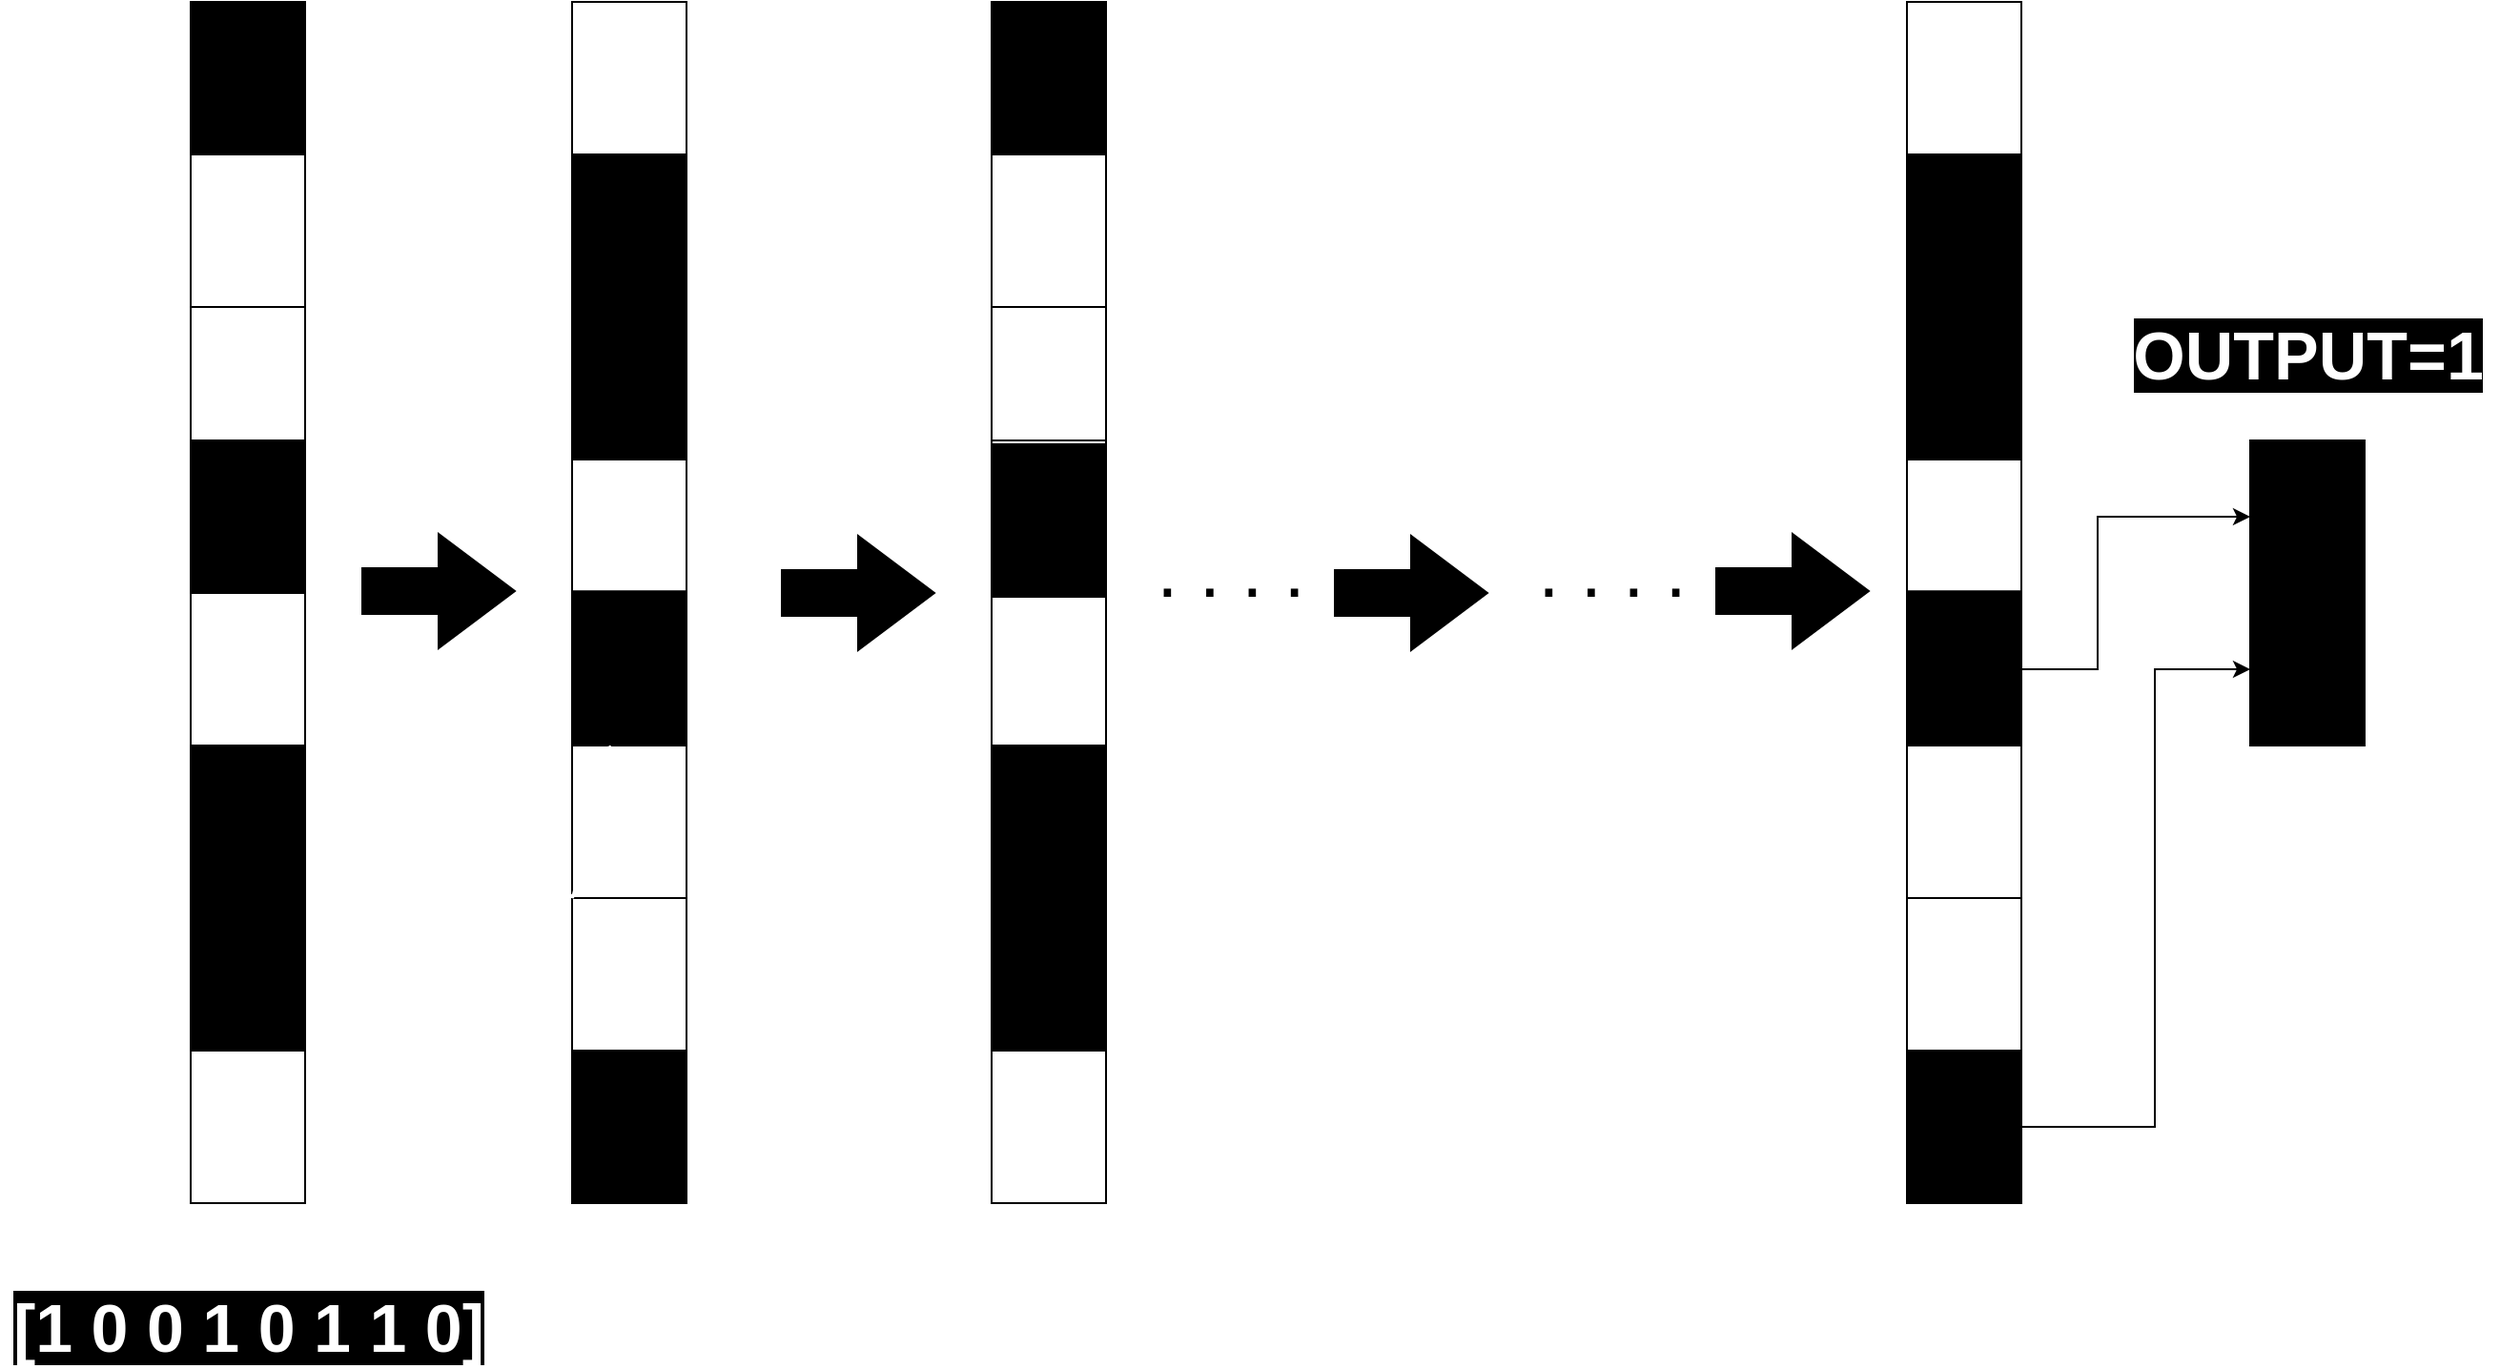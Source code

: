 <mxfile version="14.3.1" type="github">
  <diagram id="HsRst7q5kCrWygoYp_iJ" name="Page-1">
    <mxGraphModel dx="2390" dy="1154" grid="1" gridSize="10" guides="1" tooltips="1" connect="1" arrows="1" fold="1" page="1" pageScale="1" pageWidth="850" pageHeight="1100" math="0" shadow="0">
      <root>
        <mxCell id="0" />
        <mxCell id="1" parent="0" />
        <mxCell id="tVVRwUT3cbNP9ZpOm8E_-2" value="" style="rounded=0;whiteSpace=wrap;html=1;direction=south;" parent="1" vertex="1">
          <mxGeometry x="-290" y="50" width="60" height="630" as="geometry" />
        </mxCell>
        <mxCell id="tVVRwUT3cbNP9ZpOm8E_-3" style="edgeStyle=orthogonalEdgeStyle;rounded=0;orthogonalLoop=1;jettySize=auto;html=1;exitX=1;exitY=0.5;exitDx=0;exitDy=0;" parent="1" source="tVVRwUT3cbNP9ZpOm8E_-2" target="tVVRwUT3cbNP9ZpOm8E_-2" edge="1">
          <mxGeometry relative="1" as="geometry" />
        </mxCell>
        <mxCell id="tVVRwUT3cbNP9ZpOm8E_-4" value="" style="endArrow=none;html=1;" parent="1" edge="1">
          <mxGeometry width="50" height="50" relative="1" as="geometry">
            <mxPoint x="-290" y="359.17" as="sourcePoint" />
            <mxPoint x="-230" y="359.17" as="targetPoint" />
          </mxGeometry>
        </mxCell>
        <mxCell id="tVVRwUT3cbNP9ZpOm8E_-5" value="" style="endArrow=none;html=1;" parent="1" edge="1">
          <mxGeometry width="50" height="50" relative="1" as="geometry">
            <mxPoint x="-290" y="210.0" as="sourcePoint" />
            <mxPoint x="-230" y="210.0" as="targetPoint" />
          </mxGeometry>
        </mxCell>
        <mxCell id="tVVRwUT3cbNP9ZpOm8E_-6" value="" style="endArrow=none;html=1;" parent="1" edge="1">
          <mxGeometry width="50" height="50" relative="1" as="geometry">
            <mxPoint x="-290" y="520.0" as="sourcePoint" />
            <mxPoint x="-230" y="520.0" as="targetPoint" />
          </mxGeometry>
        </mxCell>
        <mxCell id="tVVRwUT3cbNP9ZpOm8E_-7" value="" style="endArrow=none;html=1;" parent="1" edge="1">
          <mxGeometry width="50" height="50" relative="1" as="geometry">
            <mxPoint x="-290" y="130.0" as="sourcePoint" />
            <mxPoint x="-230" y="130.0" as="targetPoint" />
          </mxGeometry>
        </mxCell>
        <mxCell id="tVVRwUT3cbNP9ZpOm8E_-8" value="" style="endArrow=none;html=1;" parent="1" edge="1">
          <mxGeometry width="50" height="50" relative="1" as="geometry">
            <mxPoint x="-290" y="440.0" as="sourcePoint" />
            <mxPoint x="-230" y="440.0" as="targetPoint" />
          </mxGeometry>
        </mxCell>
        <mxCell id="tVVRwUT3cbNP9ZpOm8E_-9" value="" style="endArrow=none;html=1;" parent="1" edge="1">
          <mxGeometry width="50" height="50" relative="1" as="geometry">
            <mxPoint x="-290" y="600.0" as="sourcePoint" />
            <mxPoint x="-230" y="600.0" as="targetPoint" />
          </mxGeometry>
        </mxCell>
        <mxCell id="tVVRwUT3cbNP9ZpOm8E_-10" value="" style="endArrow=none;html=1;" parent="1" edge="1">
          <mxGeometry width="50" height="50" relative="1" as="geometry">
            <mxPoint x="-290" y="280.0" as="sourcePoint" />
            <mxPoint x="-230" y="280.0" as="targetPoint" />
          </mxGeometry>
        </mxCell>
        <mxCell id="tVVRwUT3cbNP9ZpOm8E_-14" value="" style="html=1;shadow=0;dashed=0;align=center;verticalAlign=middle;shape=mxgraph.arrows2.arrow;dy=0.6;dx=40;notch=0;fillColor=#000000;" parent="1" vertex="1">
          <mxGeometry x="20" y="330" width="80" height="60" as="geometry" />
        </mxCell>
        <mxCell id="tVVRwUT3cbNP9ZpOm8E_-26" value="" style="group" parent="1" vertex="1" connectable="0">
          <mxGeometry x="610" y="50" width="60" height="630" as="geometry" />
        </mxCell>
        <mxCell id="tVVRwUT3cbNP9ZpOm8E_-17" value="" style="rounded=0;whiteSpace=wrap;html=1;direction=south;" parent="tVVRwUT3cbNP9ZpOm8E_-26" vertex="1">
          <mxGeometry width="60" height="630" as="geometry" />
        </mxCell>
        <mxCell id="tVVRwUT3cbNP9ZpOm8E_-18" style="edgeStyle=orthogonalEdgeStyle;rounded=0;orthogonalLoop=1;jettySize=auto;html=1;exitX=1;exitY=0.5;exitDx=0;exitDy=0;" parent="tVVRwUT3cbNP9ZpOm8E_-26" source="tVVRwUT3cbNP9ZpOm8E_-17" target="tVVRwUT3cbNP9ZpOm8E_-17" edge="1">
          <mxGeometry relative="1" as="geometry" />
        </mxCell>
        <mxCell id="tVVRwUT3cbNP9ZpOm8E_-19" value="" style="endArrow=none;html=1;" parent="tVVRwUT3cbNP9ZpOm8E_-26" edge="1">
          <mxGeometry width="50" height="50" relative="1" as="geometry">
            <mxPoint y="309.17" as="sourcePoint" />
            <mxPoint x="60" y="309.17" as="targetPoint" />
          </mxGeometry>
        </mxCell>
        <mxCell id="tVVRwUT3cbNP9ZpOm8E_-20" value="" style="endArrow=none;html=1;" parent="tVVRwUT3cbNP9ZpOm8E_-26" edge="1">
          <mxGeometry width="50" height="50" relative="1" as="geometry">
            <mxPoint y="160.0" as="sourcePoint" />
            <mxPoint x="60" y="160.0" as="targetPoint" />
          </mxGeometry>
        </mxCell>
        <mxCell id="tVVRwUT3cbNP9ZpOm8E_-21" value="" style="endArrow=none;html=1;" parent="tVVRwUT3cbNP9ZpOm8E_-26" edge="1">
          <mxGeometry width="50" height="50" relative="1" as="geometry">
            <mxPoint y="470.0" as="sourcePoint" />
            <mxPoint x="60" y="470.0" as="targetPoint" />
          </mxGeometry>
        </mxCell>
        <mxCell id="tVVRwUT3cbNP9ZpOm8E_-22" value="" style="endArrow=none;html=1;" parent="tVVRwUT3cbNP9ZpOm8E_-26" edge="1">
          <mxGeometry width="50" height="50" relative="1" as="geometry">
            <mxPoint y="80" as="sourcePoint" />
            <mxPoint x="60" y="80" as="targetPoint" />
          </mxGeometry>
        </mxCell>
        <mxCell id="tVVRwUT3cbNP9ZpOm8E_-23" value="" style="endArrow=none;html=1;" parent="tVVRwUT3cbNP9ZpOm8E_-26" edge="1">
          <mxGeometry width="50" height="50" relative="1" as="geometry">
            <mxPoint y="390" as="sourcePoint" />
            <mxPoint x="60" y="390" as="targetPoint" />
          </mxGeometry>
        </mxCell>
        <mxCell id="tVVRwUT3cbNP9ZpOm8E_-24" value="" style="endArrow=none;html=1;" parent="tVVRwUT3cbNP9ZpOm8E_-26" edge="1">
          <mxGeometry width="50" height="50" relative="1" as="geometry">
            <mxPoint y="550" as="sourcePoint" />
            <mxPoint x="60" y="550" as="targetPoint" />
          </mxGeometry>
        </mxCell>
        <mxCell id="tVVRwUT3cbNP9ZpOm8E_-25" value="" style="endArrow=none;html=1;" parent="tVVRwUT3cbNP9ZpOm8E_-26" edge="1">
          <mxGeometry width="50" height="50" relative="1" as="geometry">
            <mxPoint y="230.0" as="sourcePoint" />
            <mxPoint x="60" y="230.0" as="targetPoint" />
          </mxGeometry>
        </mxCell>
        <mxCell id="tVVRwUT3cbNP9ZpOm8E_-52" value="" style="rounded=0;whiteSpace=wrap;html=1;fillColor=#000000;" parent="tVVRwUT3cbNP9ZpOm8E_-26" vertex="1">
          <mxGeometry y="80" width="60" height="80" as="geometry" />
        </mxCell>
        <mxCell id="tVVRwUT3cbNP9ZpOm8E_-53" value="" style="rounded=0;whiteSpace=wrap;html=1;fillColor=#000000;" parent="tVVRwUT3cbNP9ZpOm8E_-26" vertex="1">
          <mxGeometry y="550" width="60" height="80" as="geometry" />
        </mxCell>
        <mxCell id="tVVRwUT3cbNP9ZpOm8E_-55" value="" style="rounded=0;whiteSpace=wrap;html=1;fillColor=#000000;" parent="tVVRwUT3cbNP9ZpOm8E_-26" vertex="1">
          <mxGeometry y="310" width="60" height="80" as="geometry" />
        </mxCell>
        <mxCell id="tVVRwUT3cbNP9ZpOm8E_-56" value="" style="rounded=0;whiteSpace=wrap;html=1;fillColor=#000000;" parent="tVVRwUT3cbNP9ZpOm8E_-26" vertex="1">
          <mxGeometry y="160" width="60" height="80" as="geometry" />
        </mxCell>
        <mxCell id="tVVRwUT3cbNP9ZpOm8E_-30" value="&lt;font style=&quot;font-size: 40px&quot;&gt;. . . .&lt;/font&gt;" style="text;html=1;align=center;verticalAlign=middle;resizable=0;points=[];autosize=1;" parent="1" vertex="1">
          <mxGeometry x="210" y="332" width="90" height="30" as="geometry" />
        </mxCell>
        <mxCell id="tVVRwUT3cbNP9ZpOm8E_-44" value="" style="rounded=0;whiteSpace=wrap;html=1;fillColor=#000000;" parent="1" vertex="1">
          <mxGeometry x="-290" y="50" width="60" height="80" as="geometry" />
        </mxCell>
        <mxCell id="tVVRwUT3cbNP9ZpOm8E_-45" value="" style="rounded=0;whiteSpace=wrap;html=1;fillColor=#000000;" parent="1" vertex="1">
          <mxGeometry x="-290" y="280" width="60" height="80" as="geometry" />
        </mxCell>
        <mxCell id="tVVRwUT3cbNP9ZpOm8E_-47" value="" style="rounded=0;whiteSpace=wrap;html=1;fillColor=#000000;" parent="1" vertex="1">
          <mxGeometry x="-290" y="440" width="60" height="80" as="geometry" />
        </mxCell>
        <mxCell id="tVVRwUT3cbNP9ZpOm8E_-48" value="" style="rounded=0;whiteSpace=wrap;html=1;fillColor=#000000;" parent="1" vertex="1">
          <mxGeometry x="-290" y="520" width="60" height="80" as="geometry" />
        </mxCell>
        <mxCell id="tVVRwUT3cbNP9ZpOm8E_-50" value="" style="endArrow=none;dashed=1;html=1;dashPattern=1 3;strokeWidth=2;fontColor=#FFFFFF;strokeColor=#FFFFFF;" parent="1" target="tVVRwUT3cbNP9ZpOm8E_-47" edge="1">
          <mxGeometry width="50" height="50" relative="1" as="geometry">
            <mxPoint x="-290" y="520" as="sourcePoint" />
            <mxPoint x="-240" y="470" as="targetPoint" />
          </mxGeometry>
        </mxCell>
        <mxCell id="tVVRwUT3cbNP9ZpOm8E_-51" value="" style="endArrow=none;html=1;strokeColor=#FFFFFF;fontColor=#FFFFFF;" parent="1" target="tVVRwUT3cbNP9ZpOm8E_-47" edge="1">
          <mxGeometry width="50" height="50" relative="1" as="geometry">
            <mxPoint x="-290" y="520" as="sourcePoint" />
            <mxPoint x="-240" y="470" as="targetPoint" />
          </mxGeometry>
        </mxCell>
        <mxCell id="tVVRwUT3cbNP9ZpOm8E_-75" value="&lt;font style=&quot;font-size: 35px&quot;&gt;&lt;b style=&quot;background-color: rgb(0 , 0 , 0)&quot;&gt;&lt;font style=&quot;font-size: 35px&quot;&gt;OUTPUT&lt;/font&gt;=1&lt;/b&gt;&lt;/font&gt;" style="text;html=1;align=center;verticalAlign=middle;resizable=0;points=[];autosize=1;fontColor=#FFFFFF;" parent="1" vertex="1">
          <mxGeometry x="720" y="220" width="200" height="30" as="geometry" />
        </mxCell>
        <mxCell id="tVVRwUT3cbNP9ZpOm8E_-79" value="" style="html=1;shadow=0;dashed=0;align=center;verticalAlign=middle;shape=mxgraph.arrows2.arrow;dy=0.6;dx=40;notch=0;fillColor=#000000;" parent="1" vertex="1">
          <mxGeometry x="310" y="330" width="80" height="60" as="geometry" />
        </mxCell>
        <mxCell id="tVVRwUT3cbNP9ZpOm8E_-80" value="" style="group" parent="1" vertex="1" connectable="0">
          <mxGeometry x="790" y="280" width="60" height="160" as="geometry" />
        </mxCell>
        <mxCell id="tVVRwUT3cbNP9ZpOm8E_-68" value="" style="rounded=0;whiteSpace=wrap;html=1;fillColor=#000000;" parent="tVVRwUT3cbNP9ZpOm8E_-80" vertex="1">
          <mxGeometry width="60" height="80" as="geometry" />
        </mxCell>
        <mxCell id="tVVRwUT3cbNP9ZpOm8E_-69" value="" style="rounded=0;whiteSpace=wrap;html=1;fillColor=#000000;" parent="tVVRwUT3cbNP9ZpOm8E_-80" vertex="1">
          <mxGeometry y="80" width="60" height="80" as="geometry" />
        </mxCell>
        <mxCell id="tVVRwUT3cbNP9ZpOm8E_-82" style="edgeStyle=orthogonalEdgeStyle;rounded=0;orthogonalLoop=1;jettySize=auto;html=1;entryX=0;entryY=0.5;entryDx=0;entryDy=0;strokeColor=#000000;fontColor=#FFFFFF;" parent="1" source="tVVRwUT3cbNP9ZpOm8E_-55" target="tVVRwUT3cbNP9ZpOm8E_-68" edge="1">
          <mxGeometry relative="1" as="geometry">
            <Array as="points">
              <mxPoint x="710" y="400" />
              <mxPoint x="710" y="320" />
            </Array>
          </mxGeometry>
        </mxCell>
        <mxCell id="tVVRwUT3cbNP9ZpOm8E_-83" style="edgeStyle=orthogonalEdgeStyle;rounded=0;orthogonalLoop=1;jettySize=auto;html=1;exitX=1;exitY=0.5;exitDx=0;exitDy=0;entryX=0;entryY=0.5;entryDx=0;entryDy=0;strokeColor=#000000;fontColor=#FFFFFF;" parent="1" source="tVVRwUT3cbNP9ZpOm8E_-53" target="tVVRwUT3cbNP9ZpOm8E_-69" edge="1">
          <mxGeometry relative="1" as="geometry">
            <Array as="points">
              <mxPoint x="740" y="640" />
              <mxPoint x="740" y="400" />
            </Array>
          </mxGeometry>
        </mxCell>
        <mxCell id="u7E_E4whKXJ_nsZYF88y-1" value="&lt;span style=&quot;font-size: 35px ; background-color: rgb(0 , 0 , 0)&quot;&gt;&lt;b&gt;[1 0 0 1 0 1 1 0]&lt;/b&gt;&lt;/span&gt;" style="text;html=1;align=center;verticalAlign=middle;resizable=0;points=[];autosize=1;fontColor=#FFFFFF;" parent="1" vertex="1">
          <mxGeometry x="-390" y="730" width="260" height="30" as="geometry" />
        </mxCell>
        <mxCell id="HgUHa7F8UReld2-ZQhoD-1" value="" style="rounded=0;whiteSpace=wrap;html=1;direction=south;" vertex="1" parent="1">
          <mxGeometry x="-90" y="50" width="60" height="630" as="geometry" />
        </mxCell>
        <mxCell id="HgUHa7F8UReld2-ZQhoD-2" style="edgeStyle=orthogonalEdgeStyle;rounded=0;orthogonalLoop=1;jettySize=auto;html=1;exitX=1;exitY=0.5;exitDx=0;exitDy=0;" edge="1" parent="1" source="HgUHa7F8UReld2-ZQhoD-1" target="HgUHa7F8UReld2-ZQhoD-1">
          <mxGeometry relative="1" as="geometry" />
        </mxCell>
        <mxCell id="HgUHa7F8UReld2-ZQhoD-3" value="" style="endArrow=none;html=1;" edge="1" parent="1">
          <mxGeometry width="50" height="50" relative="1" as="geometry">
            <mxPoint x="-90" y="359.17" as="sourcePoint" />
            <mxPoint x="-30" y="359.17" as="targetPoint" />
          </mxGeometry>
        </mxCell>
        <mxCell id="HgUHa7F8UReld2-ZQhoD-4" value="" style="endArrow=none;html=1;" edge="1" parent="1">
          <mxGeometry width="50" height="50" relative="1" as="geometry">
            <mxPoint x="-90" y="210" as="sourcePoint" />
            <mxPoint x="-30" y="210" as="targetPoint" />
          </mxGeometry>
        </mxCell>
        <mxCell id="HgUHa7F8UReld2-ZQhoD-5" value="" style="endArrow=none;html=1;" edge="1" parent="1">
          <mxGeometry width="50" height="50" relative="1" as="geometry">
            <mxPoint x="-90" y="520" as="sourcePoint" />
            <mxPoint x="-30" y="520" as="targetPoint" />
          </mxGeometry>
        </mxCell>
        <mxCell id="HgUHa7F8UReld2-ZQhoD-6" value="" style="endArrow=none;html=1;" edge="1" parent="1">
          <mxGeometry width="50" height="50" relative="1" as="geometry">
            <mxPoint x="-90" y="130" as="sourcePoint" />
            <mxPoint x="-30" y="130" as="targetPoint" />
          </mxGeometry>
        </mxCell>
        <mxCell id="HgUHa7F8UReld2-ZQhoD-7" value="" style="endArrow=none;html=1;" edge="1" parent="1">
          <mxGeometry width="50" height="50" relative="1" as="geometry">
            <mxPoint x="-90" y="440" as="sourcePoint" />
            <mxPoint x="-30" y="440" as="targetPoint" />
          </mxGeometry>
        </mxCell>
        <mxCell id="HgUHa7F8UReld2-ZQhoD-8" value="" style="endArrow=none;html=1;" edge="1" parent="1">
          <mxGeometry width="50" height="50" relative="1" as="geometry">
            <mxPoint x="-90" y="600" as="sourcePoint" />
            <mxPoint x="-30" y="600" as="targetPoint" />
          </mxGeometry>
        </mxCell>
        <mxCell id="HgUHa7F8UReld2-ZQhoD-9" value="" style="endArrow=none;html=1;" edge="1" parent="1">
          <mxGeometry width="50" height="50" relative="1" as="geometry">
            <mxPoint x="-90" y="280" as="sourcePoint" />
            <mxPoint x="-30" y="280" as="targetPoint" />
          </mxGeometry>
        </mxCell>
        <mxCell id="HgUHa7F8UReld2-ZQhoD-10" value="" style="rounded=0;whiteSpace=wrap;html=1;fillColor=#000000;" vertex="1" parent="1">
          <mxGeometry x="-90" y="130" width="60" height="80" as="geometry" />
        </mxCell>
        <mxCell id="HgUHa7F8UReld2-ZQhoD-11" value="" style="rounded=0;whiteSpace=wrap;html=1;fillColor=#000000;" vertex="1" parent="1">
          <mxGeometry x="-90" y="210" width="60" height="80" as="geometry" />
        </mxCell>
        <mxCell id="HgUHa7F8UReld2-ZQhoD-12" value="" style="rounded=0;whiteSpace=wrap;html=1;fillColor=#000000;" vertex="1" parent="1">
          <mxGeometry x="-90" y="360" width="60" height="80" as="geometry" />
        </mxCell>
        <mxCell id="HgUHa7F8UReld2-ZQhoD-13" value="" style="rounded=0;whiteSpace=wrap;html=1;fillColor=#000000;" vertex="1" parent="1">
          <mxGeometry x="-90" y="600" width="60" height="80" as="geometry" />
        </mxCell>
        <mxCell id="HgUHa7F8UReld2-ZQhoD-14" value="" style="endArrow=none;dashed=1;html=1;dashPattern=1 3;strokeWidth=2;fontColor=#FFFFFF;strokeColor=#FFFFFF;" edge="1" parent="1" target="HgUHa7F8UReld2-ZQhoD-12">
          <mxGeometry width="50" height="50" relative="1" as="geometry">
            <mxPoint x="-90" y="520" as="sourcePoint" />
            <mxPoint x="-40" y="470" as="targetPoint" />
          </mxGeometry>
        </mxCell>
        <mxCell id="HgUHa7F8UReld2-ZQhoD-15" value="" style="endArrow=none;html=1;strokeColor=#FFFFFF;fontColor=#FFFFFF;" edge="1" parent="1" target="HgUHa7F8UReld2-ZQhoD-12">
          <mxGeometry width="50" height="50" relative="1" as="geometry">
            <mxPoint x="-90" y="520" as="sourcePoint" />
            <mxPoint x="-40" y="470" as="targetPoint" />
          </mxGeometry>
        </mxCell>
        <mxCell id="HgUHa7F8UReld2-ZQhoD-16" value="" style="html=1;shadow=0;dashed=0;align=center;verticalAlign=middle;shape=mxgraph.arrows2.arrow;dy=0.6;dx=40;notch=0;fillColor=#000000;" vertex="1" parent="1">
          <mxGeometry x="-200" y="329" width="80" height="60" as="geometry" />
        </mxCell>
        <mxCell id="HgUHa7F8UReld2-ZQhoD-20" value="" style="rounded=0;whiteSpace=wrap;html=1;direction=south;" vertex="1" parent="1">
          <mxGeometry x="130" y="50" width="60" height="630" as="geometry" />
        </mxCell>
        <mxCell id="HgUHa7F8UReld2-ZQhoD-21" style="edgeStyle=orthogonalEdgeStyle;rounded=0;orthogonalLoop=1;jettySize=auto;html=1;exitX=1;exitY=0.5;exitDx=0;exitDy=0;" edge="1" parent="1" source="HgUHa7F8UReld2-ZQhoD-20" target="HgUHa7F8UReld2-ZQhoD-20">
          <mxGeometry relative="1" as="geometry" />
        </mxCell>
        <mxCell id="HgUHa7F8UReld2-ZQhoD-22" value="" style="endArrow=none;html=1;" edge="1" parent="1">
          <mxGeometry width="50" height="50" relative="1" as="geometry">
            <mxPoint x="130" y="359.17" as="sourcePoint" />
            <mxPoint x="190" y="359.17" as="targetPoint" />
          </mxGeometry>
        </mxCell>
        <mxCell id="HgUHa7F8UReld2-ZQhoD-23" value="" style="endArrow=none;html=1;" edge="1" parent="1">
          <mxGeometry width="50" height="50" relative="1" as="geometry">
            <mxPoint x="130" y="210" as="sourcePoint" />
            <mxPoint x="190" y="210" as="targetPoint" />
          </mxGeometry>
        </mxCell>
        <mxCell id="HgUHa7F8UReld2-ZQhoD-24" value="" style="endArrow=none;html=1;" edge="1" parent="1">
          <mxGeometry width="50" height="50" relative="1" as="geometry">
            <mxPoint x="130" y="520" as="sourcePoint" />
            <mxPoint x="190" y="520" as="targetPoint" />
          </mxGeometry>
        </mxCell>
        <mxCell id="HgUHa7F8UReld2-ZQhoD-25" value="" style="endArrow=none;html=1;" edge="1" parent="1">
          <mxGeometry width="50" height="50" relative="1" as="geometry">
            <mxPoint x="130" y="130" as="sourcePoint" />
            <mxPoint x="190" y="130" as="targetPoint" />
          </mxGeometry>
        </mxCell>
        <mxCell id="HgUHa7F8UReld2-ZQhoD-26" value="" style="endArrow=none;html=1;" edge="1" parent="1">
          <mxGeometry width="50" height="50" relative="1" as="geometry">
            <mxPoint x="130" y="440" as="sourcePoint" />
            <mxPoint x="190" y="440" as="targetPoint" />
          </mxGeometry>
        </mxCell>
        <mxCell id="HgUHa7F8UReld2-ZQhoD-27" value="" style="endArrow=none;html=1;" edge="1" parent="1">
          <mxGeometry width="50" height="50" relative="1" as="geometry">
            <mxPoint x="130" y="600" as="sourcePoint" />
            <mxPoint x="190" y="600" as="targetPoint" />
          </mxGeometry>
        </mxCell>
        <mxCell id="HgUHa7F8UReld2-ZQhoD-28" value="" style="endArrow=none;html=1;" edge="1" parent="1">
          <mxGeometry width="50" height="50" relative="1" as="geometry">
            <mxPoint x="130" y="280" as="sourcePoint" />
            <mxPoint x="190" y="280" as="targetPoint" />
          </mxGeometry>
        </mxCell>
        <mxCell id="HgUHa7F8UReld2-ZQhoD-29" value="" style="rounded=0;whiteSpace=wrap;html=1;fillColor=#000000;" vertex="1" parent="1">
          <mxGeometry x="130" y="50" width="60" height="80" as="geometry" />
        </mxCell>
        <mxCell id="HgUHa7F8UReld2-ZQhoD-30" value="" style="rounded=0;whiteSpace=wrap;html=1;fillColor=#000000;" vertex="1" parent="1">
          <mxGeometry x="130" y="282" width="60" height="80" as="geometry" />
        </mxCell>
        <mxCell id="HgUHa7F8UReld2-ZQhoD-31" value="" style="rounded=0;whiteSpace=wrap;html=1;fillColor=#000000;" vertex="1" parent="1">
          <mxGeometry x="130" y="440" width="60" height="80" as="geometry" />
        </mxCell>
        <mxCell id="HgUHa7F8UReld2-ZQhoD-32" value="" style="rounded=0;whiteSpace=wrap;html=1;fillColor=#000000;" vertex="1" parent="1">
          <mxGeometry x="130" y="520" width="60" height="80" as="geometry" />
        </mxCell>
        <mxCell id="HgUHa7F8UReld2-ZQhoD-33" value="" style="endArrow=none;dashed=1;html=1;dashPattern=1 3;strokeWidth=2;fontColor=#FFFFFF;strokeColor=#FFFFFF;" edge="1" parent="1" target="HgUHa7F8UReld2-ZQhoD-31">
          <mxGeometry width="50" height="50" relative="1" as="geometry">
            <mxPoint x="130" y="520" as="sourcePoint" />
            <mxPoint x="180" y="470" as="targetPoint" />
          </mxGeometry>
        </mxCell>
        <mxCell id="HgUHa7F8UReld2-ZQhoD-34" value="" style="endArrow=none;html=1;strokeColor=#FFFFFF;fontColor=#FFFFFF;" edge="1" parent="1" target="HgUHa7F8UReld2-ZQhoD-31">
          <mxGeometry width="50" height="50" relative="1" as="geometry">
            <mxPoint x="130" y="520" as="sourcePoint" />
            <mxPoint x="180" y="470" as="targetPoint" />
          </mxGeometry>
        </mxCell>
        <mxCell id="HgUHa7F8UReld2-ZQhoD-35" value="&lt;font style=&quot;font-size: 40px&quot;&gt;. . . .&lt;/font&gt;" style="text;html=1;align=center;verticalAlign=middle;resizable=0;points=[];autosize=1;" vertex="1" parent="1">
          <mxGeometry x="410" y="332" width="90" height="30" as="geometry" />
        </mxCell>
        <mxCell id="HgUHa7F8UReld2-ZQhoD-36" value="" style="html=1;shadow=0;dashed=0;align=center;verticalAlign=middle;shape=mxgraph.arrows2.arrow;dy=0.6;dx=40;notch=0;fillColor=#000000;" vertex="1" parent="1">
          <mxGeometry x="510" y="329" width="80" height="60" as="geometry" />
        </mxCell>
      </root>
    </mxGraphModel>
  </diagram>
</mxfile>
